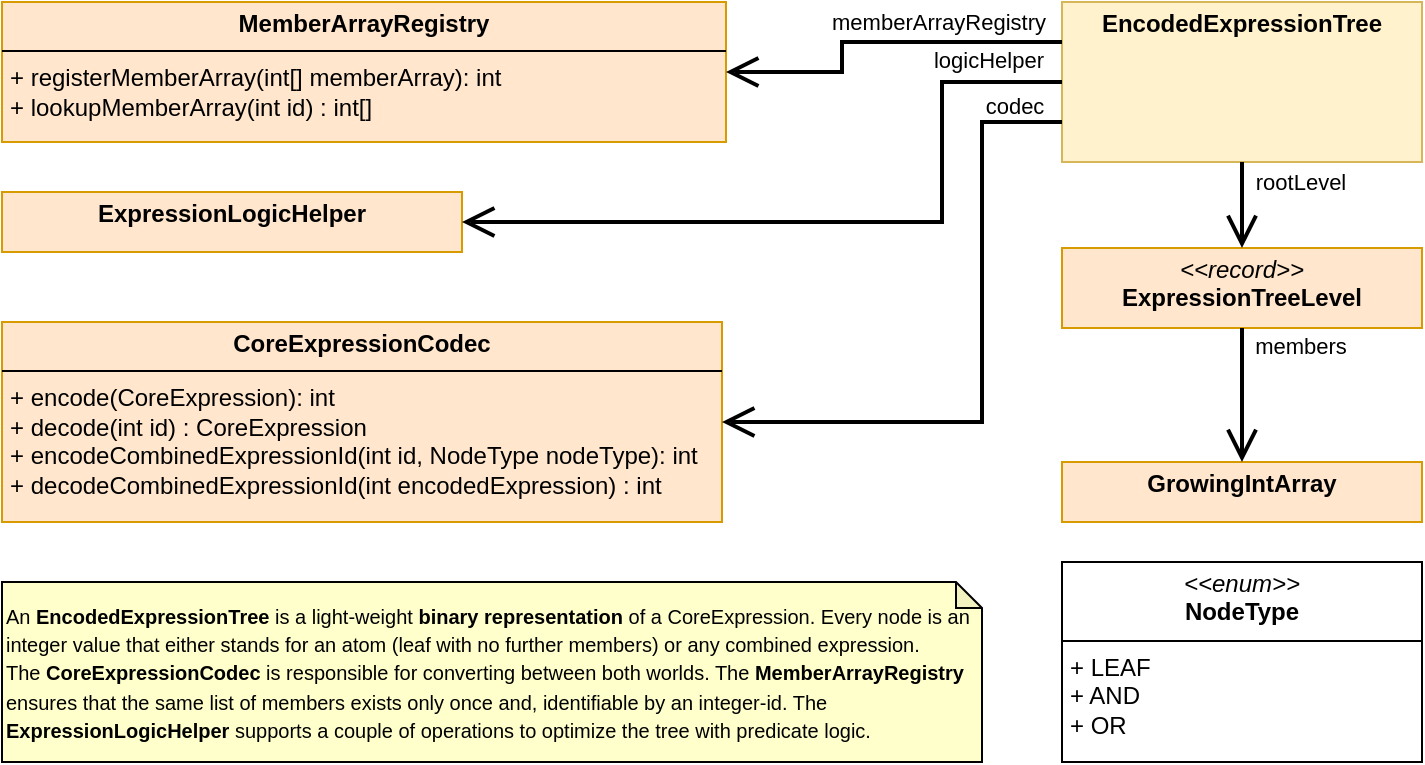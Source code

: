 <mxfile version="24.7.17">
  <diagram name="Seite-1" id="eeH44UxJBQufAZ-0RBA7">
    <mxGraphModel dx="928" dy="833" grid="1" gridSize="10" guides="1" tooltips="1" connect="1" arrows="1" fold="1" page="1" pageScale="1" pageWidth="827" pageHeight="1169" math="0" shadow="0">
      <root>
        <mxCell id="0" />
        <mxCell id="1" parent="0" />
        <mxCell id="49KIyzw93C-KBmtn4RAz-1" value="&lt;p style=&quot;margin:0px;margin-top:4px;text-align:center;&quot;&gt;&lt;b&gt;EncodedExpressionTree&lt;/b&gt;&lt;/p&gt;&lt;p style=&quot;margin:0px;margin-left:4px;&quot;&gt;&lt;br&gt;&lt;/p&gt;" style="verticalAlign=top;align=left;overflow=fill;html=1;whiteSpace=wrap;fillColor=#fff2cc;strokeColor=#d6b656;" vertex="1" parent="1">
          <mxGeometry x="550" y="190" width="180" height="80" as="geometry" />
        </mxCell>
        <mxCell id="49KIyzw93C-KBmtn4RAz-7" value="&lt;p style=&quot;margin:0px;margin-top:4px;text-align:center;&quot;&gt;&lt;b&gt;MemberArrayRegistry&lt;/b&gt;&lt;/p&gt;&lt;hr size=&quot;1&quot; style=&quot;border-style:solid;&quot;&gt;&lt;p style=&quot;margin:0px;margin-left:4px;&quot;&gt;&lt;span style=&quot;background-color: initial;&quot;&gt;+ registerMemberArray(int[] memberArray): int&lt;/span&gt;&lt;br&gt;&lt;/p&gt;&lt;p style=&quot;margin:0px;margin-left:4px;&quot;&gt;&lt;span style=&quot;background-color: initial;&quot;&gt;+ lookupMemberArray(int id) : int[]&lt;/span&gt;&lt;/p&gt;" style="verticalAlign=top;align=left;overflow=fill;html=1;whiteSpace=wrap;fillColor=#ffe6cc;strokeColor=#d79b00;" vertex="1" parent="1">
          <mxGeometry x="20" y="190" width="362" height="70" as="geometry" />
        </mxCell>
        <mxCell id="49KIyzw93C-KBmtn4RAz-8" value="&lt;p style=&quot;margin:0px;margin-top:4px;text-align:center;&quot;&gt;&lt;b&gt;ExpressionLogicHelper&lt;/b&gt;&lt;/p&gt;" style="verticalAlign=top;align=left;overflow=fill;html=1;whiteSpace=wrap;fillColor=#ffe6cc;strokeColor=#d79b00;" vertex="1" parent="1">
          <mxGeometry x="20" y="285" width="230" height="30" as="geometry" />
        </mxCell>
        <mxCell id="49KIyzw93C-KBmtn4RAz-9" value="&lt;p style=&quot;margin:0px;margin-top:4px;text-align:center;&quot;&gt;&lt;b&gt;CoreExpressionCodec&lt;/b&gt;&lt;/p&gt;&lt;hr size=&quot;1&quot; style=&quot;border-style:solid;&quot;&gt;&lt;p style=&quot;margin:0px;margin-left:4px;&quot;&gt;&lt;span style=&quot;background-color: initial;&quot;&gt;+ encode(CoreExpression): int&lt;/span&gt;&lt;br&gt;&lt;/p&gt;&lt;p style=&quot;margin:0px;margin-left:4px;&quot;&gt;&lt;span style=&quot;background-color: initial;&quot;&gt;+ decode(int id) : CoreExpression&lt;/span&gt;&lt;/p&gt;&lt;p style=&quot;margin:0px;margin-left:4px;&quot;&gt;&lt;span style=&quot;background-color: initial;&quot;&gt;+ encodeCombinedExpressionId(int id, NodeType nodeType): int&lt;/span&gt;&lt;/p&gt;&lt;p style=&quot;margin:0px;margin-left:4px;&quot;&gt;&lt;span style=&quot;background-color: initial;&quot;&gt;+ decodeCombinedExpressionId(int encodedExpression) : int&lt;/span&gt;&lt;/p&gt;" style="verticalAlign=top;align=left;overflow=fill;html=1;whiteSpace=wrap;fillColor=#ffe6cc;strokeColor=#d79b00;" vertex="1" parent="1">
          <mxGeometry x="20" y="350" width="360" height="100" as="geometry" />
        </mxCell>
        <mxCell id="49KIyzw93C-KBmtn4RAz-10" value="&lt;p style=&quot;margin:0px;margin-top:4px;text-align:center;&quot;&gt;&lt;b&gt;GrowingIntArray&lt;/b&gt;&lt;/p&gt;" style="verticalAlign=top;align=left;overflow=fill;html=1;whiteSpace=wrap;fillColor=#ffe6cc;strokeColor=#d79b00;" vertex="1" parent="1">
          <mxGeometry x="550" y="420" width="180" height="30" as="geometry" />
        </mxCell>
        <mxCell id="49KIyzw93C-KBmtn4RAz-12" value="&lt;p style=&quot;margin:0px;margin-top:4px;text-align:center;&quot;&gt;&lt;i&gt;&amp;lt;&amp;lt;record&amp;gt;&amp;gt;&lt;/i&gt;&lt;br&gt;&lt;b&gt;ExpressionTreeLevel&lt;/b&gt;&lt;/p&gt;&lt;p style=&quot;margin:0px;margin-left:4px;&quot;&gt;&lt;br&gt;&lt;/p&gt;" style="verticalAlign=top;align=left;overflow=fill;html=1;whiteSpace=wrap;fillColor=#ffe6cc;strokeColor=#d79b00;" vertex="1" parent="1">
          <mxGeometry x="550" y="313" width="180" height="40" as="geometry" />
        </mxCell>
        <mxCell id="49KIyzw93C-KBmtn4RAz-13" value="" style="endArrow=open;endFill=1;endSize=12;html=1;rounded=0;exitX=0.5;exitY=1;exitDx=0;exitDy=0;strokeWidth=2;" edge="1" parent="1" source="49KIyzw93C-KBmtn4RAz-12" target="49KIyzw93C-KBmtn4RAz-10">
          <mxGeometry width="160" relative="1" as="geometry">
            <mxPoint x="370" y="470" as="sourcePoint" />
            <mxPoint x="530" y="470" as="targetPoint" />
          </mxGeometry>
        </mxCell>
        <mxCell id="49KIyzw93C-KBmtn4RAz-15" value="members" style="edgeLabel;html=1;align=center;verticalAlign=middle;resizable=0;points=[];" vertex="1" connectable="0" parent="49KIyzw93C-KBmtn4RAz-13">
          <mxGeometry x="-0.329" y="1" relative="1" as="geometry">
            <mxPoint x="28" y="-14" as="offset" />
          </mxGeometry>
        </mxCell>
        <mxCell id="49KIyzw93C-KBmtn4RAz-17" value="" style="endArrow=open;endFill=1;endSize=12;html=1;rounded=0;exitX=0.5;exitY=1;exitDx=0;exitDy=0;strokeWidth=2;entryX=0.5;entryY=0;entryDx=0;entryDy=0;" edge="1" parent="1" source="49KIyzw93C-KBmtn4RAz-1" target="49KIyzw93C-KBmtn4RAz-12">
          <mxGeometry width="160" relative="1" as="geometry">
            <mxPoint x="569.66" y="290" as="sourcePoint" />
            <mxPoint x="569.66" y="330" as="targetPoint" />
          </mxGeometry>
        </mxCell>
        <mxCell id="49KIyzw93C-KBmtn4RAz-18" value="rootLevel" style="edgeLabel;html=1;align=center;verticalAlign=middle;resizable=0;points=[];" vertex="1" connectable="0" parent="49KIyzw93C-KBmtn4RAz-17">
          <mxGeometry x="-0.329" y="1" relative="1" as="geometry">
            <mxPoint x="28" y="-5" as="offset" />
          </mxGeometry>
        </mxCell>
        <mxCell id="49KIyzw93C-KBmtn4RAz-19" value="" style="endArrow=open;endFill=1;endSize=12;html=1;rounded=0;exitX=0;exitY=0.25;exitDx=0;exitDy=0;strokeWidth=2;entryX=1;entryY=0.5;entryDx=0;entryDy=0;" edge="1" parent="1" source="49KIyzw93C-KBmtn4RAz-1" target="49KIyzw93C-KBmtn4RAz-7">
          <mxGeometry width="160" relative="1" as="geometry">
            <mxPoint x="640" y="340" as="sourcePoint" />
            <mxPoint x="640" y="410" as="targetPoint" />
            <Array as="points">
              <mxPoint x="440" y="210" />
              <mxPoint x="440" y="225" />
            </Array>
          </mxGeometry>
        </mxCell>
        <mxCell id="49KIyzw93C-KBmtn4RAz-20" value="memberArrayRegistry" style="edgeLabel;html=1;align=center;verticalAlign=middle;resizable=0;points=[];" vertex="1" connectable="0" parent="49KIyzw93C-KBmtn4RAz-19">
          <mxGeometry x="-0.329" y="1" relative="1" as="geometry">
            <mxPoint x="-1" y="-11" as="offset" />
          </mxGeometry>
        </mxCell>
        <mxCell id="49KIyzw93C-KBmtn4RAz-21" value="" style="endArrow=open;endFill=1;endSize=12;html=1;rounded=0;strokeWidth=2;entryX=1;entryY=0.5;entryDx=0;entryDy=0;exitX=0;exitY=0.5;exitDx=0;exitDy=0;" edge="1" parent="1" source="49KIyzw93C-KBmtn4RAz-1" target="49KIyzw93C-KBmtn4RAz-8">
          <mxGeometry width="160" relative="1" as="geometry">
            <mxPoint x="550" y="320" as="sourcePoint" />
            <mxPoint x="460" y="255" as="targetPoint" />
            <Array as="points">
              <mxPoint x="490" y="230" />
              <mxPoint x="490" y="300" />
            </Array>
          </mxGeometry>
        </mxCell>
        <mxCell id="49KIyzw93C-KBmtn4RAz-22" value="logicHelper" style="edgeLabel;html=1;align=center;verticalAlign=middle;resizable=0;points=[];" vertex="1" connectable="0" parent="49KIyzw93C-KBmtn4RAz-21">
          <mxGeometry x="-0.329" y="1" relative="1" as="geometry">
            <mxPoint x="22" y="-75" as="offset" />
          </mxGeometry>
        </mxCell>
        <mxCell id="49KIyzw93C-KBmtn4RAz-24" value="" style="endArrow=open;endFill=1;endSize=12;html=1;rounded=0;exitX=0;exitY=0.75;exitDx=0;exitDy=0;strokeWidth=2;entryX=1;entryY=0.5;entryDx=0;entryDy=0;" edge="1" parent="1" source="49KIyzw93C-KBmtn4RAz-1" target="49KIyzw93C-KBmtn4RAz-9">
          <mxGeometry width="160" relative="1" as="geometry">
            <mxPoint x="538" y="615" as="sourcePoint" />
            <mxPoint x="370" y="555" as="targetPoint" />
            <Array as="points">
              <mxPoint x="510" y="250" />
              <mxPoint x="510" y="400" />
            </Array>
          </mxGeometry>
        </mxCell>
        <mxCell id="49KIyzw93C-KBmtn4RAz-25" value="codec" style="edgeLabel;html=1;align=center;verticalAlign=middle;resizable=0;points=[];" vertex="1" connectable="0" parent="49KIyzw93C-KBmtn4RAz-24">
          <mxGeometry x="-0.329" y="1" relative="1" as="geometry">
            <mxPoint x="15" y="-76" as="offset" />
          </mxGeometry>
        </mxCell>
        <mxCell id="49KIyzw93C-KBmtn4RAz-26" value="&lt;p style=&quot;margin:0px;margin-top:4px;text-align:center;&quot;&gt;&lt;i&gt;&amp;lt;&amp;lt;enum&amp;gt;&amp;gt;&lt;/i&gt;&lt;br&gt;&lt;b&gt;NodeType&lt;/b&gt;&lt;/p&gt;&lt;hr size=&quot;1&quot; style=&quot;border-style:solid;&quot;&gt;&lt;p style=&quot;margin:0px;margin-left:4px;&quot;&gt;+ LEAF&lt;br&gt;&lt;/p&gt;&lt;p style=&quot;margin:0px;margin-left:4px;&quot;&gt;+ AND&lt;br&gt;+ OR&lt;/p&gt;" style="verticalAlign=top;align=left;overflow=fill;html=1;whiteSpace=wrap;" vertex="1" parent="1">
          <mxGeometry x="550" y="470" width="180" height="100" as="geometry" />
        </mxCell>
        <mxCell id="49KIyzw93C-KBmtn4RAz-27" value="&lt;span style=&quot;font-size: 10px;&quot;&gt;An &lt;b&gt;EncodedExpressionTree&lt;/b&gt; is a light-weight &lt;b&gt;binary representation&lt;/b&gt; of a CoreExpression. Every node is an integer value that either stands for an atom (leaf with no further members) or any combined expression. &lt;br&gt;The &lt;b&gt;CoreExpressionCodec&lt;/b&gt; is responsible for converting between both worlds. The &lt;b&gt;MemberArrayRegistry&lt;/b&gt; ensures that the same list of members exists only once and, identifiable by an integer-id. The &lt;b&gt;ExpressionLogicHelper&lt;/b&gt; supports a couple of operations to optimize the tree with predicate logic.&lt;/span&gt;" style="shape=note;whiteSpace=wrap;html=1;backgroundOutline=1;darkOpacity=0.05;size=13;labelBackgroundColor=none;fillColor=#FFFFCC;gradientColor=none;align=left;" vertex="1" parent="1">
          <mxGeometry x="20" y="480" width="490" height="90" as="geometry" />
        </mxCell>
      </root>
    </mxGraphModel>
  </diagram>
</mxfile>
